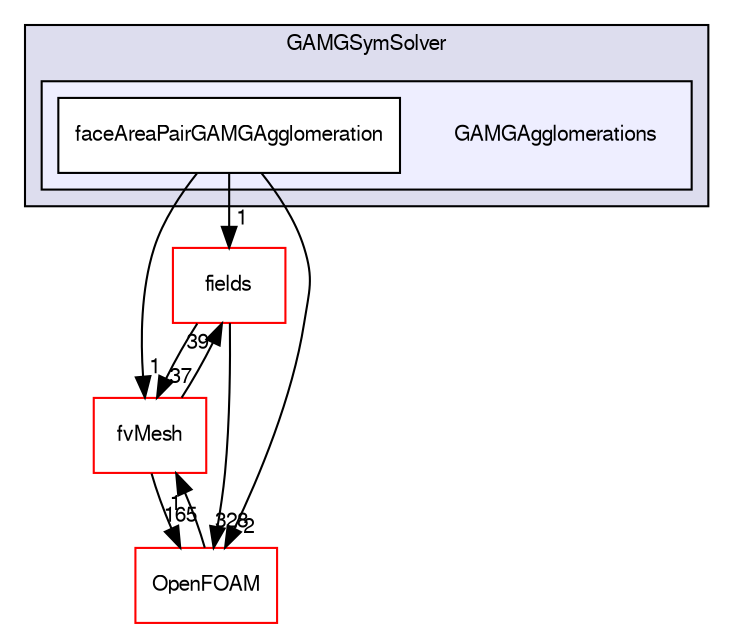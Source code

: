 digraph "src/finiteVolume/fvMatrices/solvers/GAMGSymSolver/GAMGAgglomerations" {
  bgcolor=transparent;
  compound=true
  node [ fontsize="10", fontname="FreeSans"];
  edge [ labelfontsize="10", labelfontname="FreeSans"];
  subgraph clusterdir_f99e131fc9aeec90fd7de12971615c66 {
    graph [ bgcolor="#ddddee", pencolor="black", label="GAMGSymSolver" fontname="FreeSans", fontsize="10", URL="dir_f99e131fc9aeec90fd7de12971615c66.html"]
  subgraph clusterdir_074079a069de8f79c099d1df5b7d181e {
    graph [ bgcolor="#eeeeff", pencolor="black", label="" URL="dir_074079a069de8f79c099d1df5b7d181e.html"];
    dir_074079a069de8f79c099d1df5b7d181e [shape=plaintext label="GAMGAgglomerations"];
    dir_c937caec585cfc02c7caaffd869e0bf3 [shape=box label="faceAreaPairGAMGAgglomeration" color="black" fillcolor="white" style="filled" URL="dir_c937caec585cfc02c7caaffd869e0bf3.html"];
  }
  }
  dir_25ab4a83a983f7bb7a38b7f63bb141b7 [shape=box label="fields" color="red" URL="dir_25ab4a83a983f7bb7a38b7f63bb141b7.html"];
  dir_c382fa095c9c33d8673c0dd60aaef275 [shape=box label="fvMesh" color="red" URL="dir_c382fa095c9c33d8673c0dd60aaef275.html"];
  dir_c5473ff19b20e6ec4dfe5c310b3778a8 [shape=box label="OpenFOAM" color="red" URL="dir_c5473ff19b20e6ec4dfe5c310b3778a8.html"];
  dir_c937caec585cfc02c7caaffd869e0bf3->dir_25ab4a83a983f7bb7a38b7f63bb141b7 [headlabel="1", labeldistance=1.5 headhref="dir_000963_000783.html"];
  dir_c937caec585cfc02c7caaffd869e0bf3->dir_c382fa095c9c33d8673c0dd60aaef275 [headlabel="1", labeldistance=1.5 headhref="dir_000963_000965.html"];
  dir_c937caec585cfc02c7caaffd869e0bf3->dir_c5473ff19b20e6ec4dfe5c310b3778a8 [headlabel="2", labeldistance=1.5 headhref="dir_000963_001732.html"];
  dir_25ab4a83a983f7bb7a38b7f63bb141b7->dir_c382fa095c9c33d8673c0dd60aaef275 [headlabel="37", labeldistance=1.5 headhref="dir_000783_000965.html"];
  dir_25ab4a83a983f7bb7a38b7f63bb141b7->dir_c5473ff19b20e6ec4dfe5c310b3778a8 [headlabel="328", labeldistance=1.5 headhref="dir_000783_001732.html"];
  dir_c382fa095c9c33d8673c0dd60aaef275->dir_25ab4a83a983f7bb7a38b7f63bb141b7 [headlabel="39", labeldistance=1.5 headhref="dir_000965_000783.html"];
  dir_c382fa095c9c33d8673c0dd60aaef275->dir_c5473ff19b20e6ec4dfe5c310b3778a8 [headlabel="165", labeldistance=1.5 headhref="dir_000965_001732.html"];
  dir_c5473ff19b20e6ec4dfe5c310b3778a8->dir_c382fa095c9c33d8673c0dd60aaef275 [headlabel="1", labeldistance=1.5 headhref="dir_001732_000965.html"];
}
